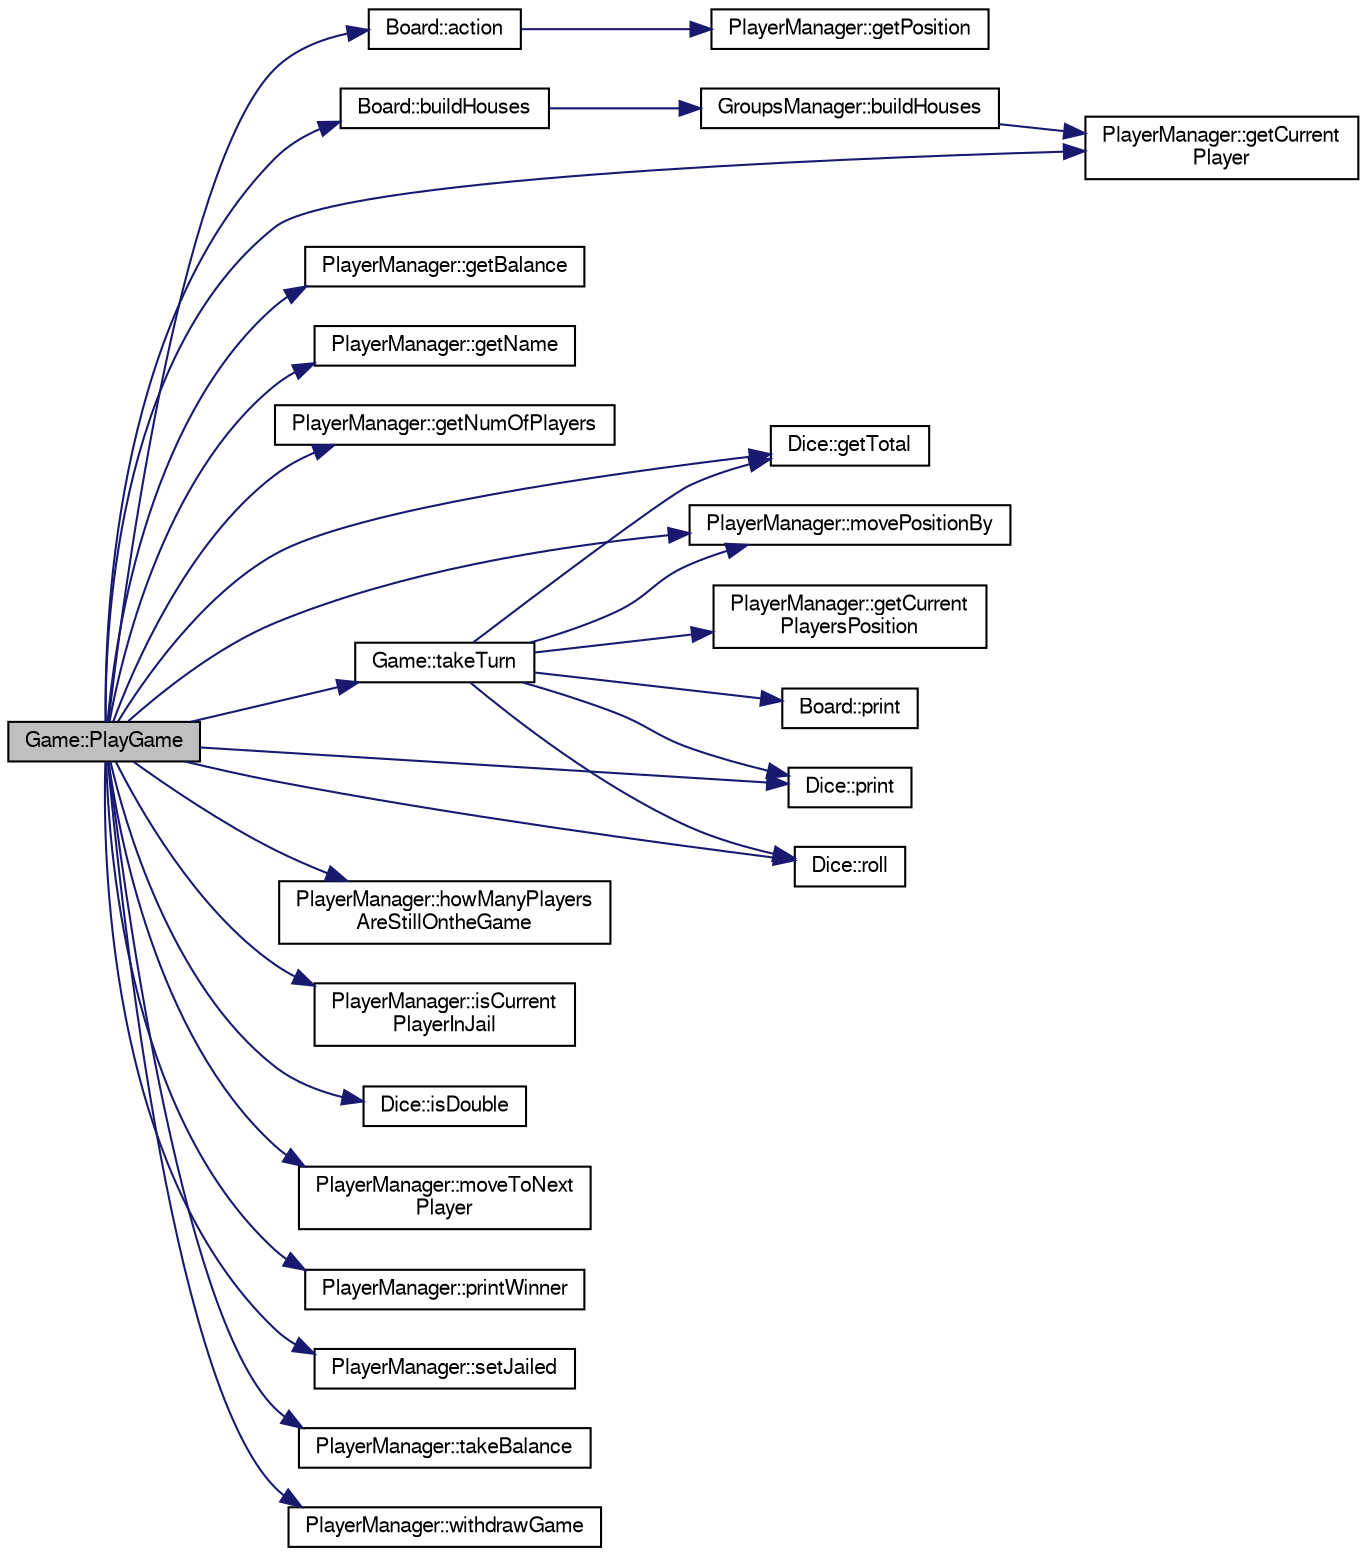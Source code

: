 digraph G
{
  edge [fontname="FreeSans",fontsize="10",labelfontname="FreeSans",labelfontsize="10"];
  node [fontname="FreeSans",fontsize="10",shape=record];
  rankdir="LR";
  Node1 [label="Game::PlayGame",height=0.2,width=0.4,color="black", fillcolor="grey75", style="filled" fontcolor="black"];
  Node1 -> Node2 [color="midnightblue",fontsize="10",style="solid",fontname="FreeSans"];
  Node2 [label="Board::action",height=0.2,width=0.4,color="black", fillcolor="white", style="filled",URL="$class_board.html#ad862bb6b139a52715a10d84adab7c6cb",tooltip="method that perfoms an action"];
  Node2 -> Node3 [color="midnightblue",fontsize="10",style="solid",fontname="FreeSans"];
  Node3 [label="PlayerManager::getPosition",height=0.2,width=0.4,color="black", fillcolor="white", style="filled",URL="$class_player_manager.html#a4e405cdb6dd7efa2e8b877f19cf2de3e",tooltip="method that returns the current position of the current Player"];
  Node1 -> Node4 [color="midnightblue",fontsize="10",style="solid",fontname="FreeSans"];
  Node4 [label="Board::buildHouses",height=0.2,width=0.4,color="black", fillcolor="white", style="filled",URL="$class_board.html#a03eedac4fa09df2fbba03b06d0b8b59e",tooltip="method that allows the current Player to buy houses"];
  Node4 -> Node5 [color="midnightblue",fontsize="10",style="solid",fontname="FreeSans"];
  Node5 [label="GroupsManager::buildHouses",height=0.2,width=0.4,color="black", fillcolor="white", style="filled",URL="$class_groups_manager.html#a9c162920f3db26b14ac67b1e40ad6f24",tooltip="method that builds houses to a group of properties"];
  Node5 -> Node6 [color="midnightblue",fontsize="10",style="solid",fontname="FreeSans"];
  Node6 [label="PlayerManager::getCurrent\lPlayer",height=0.2,width=0.4,color="black", fillcolor="white", style="filled",URL="$class_player_manager.html#ade663ed640fd13131a87beceb0bce17d",tooltip="method that returns the current player"];
  Node1 -> Node7 [color="midnightblue",fontsize="10",style="solid",fontname="FreeSans"];
  Node7 [label="PlayerManager::getBalance",height=0.2,width=0.4,color="black", fillcolor="white", style="filled",URL="$class_player_manager.html#aff93cc9c3d15cf82b80ff5b7ecf71f56",tooltip="method that returns the Balance of the Player"];
  Node1 -> Node6 [color="midnightblue",fontsize="10",style="solid",fontname="FreeSans"];
  Node1 -> Node8 [color="midnightblue",fontsize="10",style="solid",fontname="FreeSans"];
  Node8 [label="PlayerManager::getName",height=0.2,width=0.4,color="black", fillcolor="white", style="filled",URL="$class_player_manager.html#a2604043abc318ee6c9a26529ed31fcce",tooltip="method that returns the name of the current Player"];
  Node1 -> Node9 [color="midnightblue",fontsize="10",style="solid",fontname="FreeSans"];
  Node9 [label="PlayerManager::getNumOfPlayers",height=0.2,width=0.4,color="black", fillcolor="white", style="filled",URL="$class_player_manager.html#a7ca3684e9692e65458df3eda214ca464",tooltip="method that returns the number of Players"];
  Node1 -> Node10 [color="midnightblue",fontsize="10",style="solid",fontname="FreeSans"];
  Node10 [label="Dice::getTotal",height=0.2,width=0.4,color="black", fillcolor="white", style="filled",URL="$class_dice.html#a173409dc205e4661e2bcb3c927f1f5fd",tooltip="method that returns the total sum of the values of the dices"];
  Node1 -> Node11 [color="midnightblue",fontsize="10",style="solid",fontname="FreeSans"];
  Node11 [label="PlayerManager::howManyPlayers\lAreStillOntheGame",height=0.2,width=0.4,color="black", fillcolor="white", style="filled",URL="$class_player_manager.html#a5c137668ba1f361ca554e8f87ba2cd65",tooltip="method that returns number of players that are still on the game"];
  Node1 -> Node12 [color="midnightblue",fontsize="10",style="solid",fontname="FreeSans"];
  Node12 [label="PlayerManager::isCurrent\lPlayerInJail",height=0.2,width=0.4,color="black", fillcolor="white", style="filled",URL="$class_player_manager.html#a6231a269a8c2a1afea03b084ebd95701",tooltip="method tha returns true if current Player is in Jail"];
  Node1 -> Node13 [color="midnightblue",fontsize="10",style="solid",fontname="FreeSans"];
  Node13 [label="Dice::isDouble",height=0.2,width=0.4,color="black", fillcolor="white", style="filled",URL="$class_dice.html#a80a12e08344ffb34af8b9f95bf973be2",tooltip="returns true is the dices have the same number, otherwise false"];
  Node1 -> Node14 [color="midnightblue",fontsize="10",style="solid",fontname="FreeSans"];
  Node14 [label="PlayerManager::movePositionBy",height=0.2,width=0.4,color="black", fillcolor="white", style="filled",URL="$class_player_manager.html#acd5c7077ad8eadaf3e38e64c956a27e9",tooltip="method that moves the current player to a new position"];
  Node1 -> Node15 [color="midnightblue",fontsize="10",style="solid",fontname="FreeSans"];
  Node15 [label="PlayerManager::moveToNext\lPlayer",height=0.2,width=0.4,color="black", fillcolor="white", style="filled",URL="$class_player_manager.html#abe5ed99598803e402c858aad2ea0d1db",tooltip="method that changes the current player to the next player"];
  Node1 -> Node16 [color="midnightblue",fontsize="10",style="solid",fontname="FreeSans"];
  Node16 [label="Dice::print",height=0.2,width=0.4,color="black", fillcolor="white", style="filled",URL="$class_dice.html#acbc57f0818d9cf6c6aabe3abd6fc3c8b",tooltip="method that prints the values of the dices"];
  Node1 -> Node17 [color="midnightblue",fontsize="10",style="solid",fontname="FreeSans"];
  Node17 [label="PlayerManager::printWinner",height=0.2,width=0.4,color="black", fillcolor="white", style="filled",URL="$class_player_manager.html#a0e7945787c62cc7d0b3b3ce4ffc21eba",tooltip="method that prints all players that are still on the game starting with the person that owns mos..."];
  Node1 -> Node18 [color="midnightblue",fontsize="10",style="solid",fontname="FreeSans"];
  Node18 [label="Dice::roll",height=0.2,width=0.4,color="black", fillcolor="white", style="filled",URL="$class_dice.html#aaf8ada76382b5d7273617acb39a950cf",tooltip="roll the dices"];
  Node1 -> Node19 [color="midnightblue",fontsize="10",style="solid",fontname="FreeSans"];
  Node19 [label="PlayerManager::setJailed",height=0.2,width=0.4,color="black", fillcolor="white", style="filled",URL="$class_player_manager.html#a3909ff71baa75008995a90f5ce7f22c6",tooltip="method that sends the current player to jail"];
  Node1 -> Node20 [color="midnightblue",fontsize="10",style="solid",fontname="FreeSans"];
  Node20 [label="PlayerManager::takeBalance",height=0.2,width=0.4,color="black", fillcolor="white", style="filled",URL="$class_player_manager.html#acd9bbb63c6003cbfd4ef914752f3e17f",tooltip="takes an amount of money from the balance of the Player"];
  Node1 -> Node21 [color="midnightblue",fontsize="10",style="solid",fontname="FreeSans"];
  Node21 [label="Game::takeTurn",height=0.2,width=0.4,color="black", fillcolor="white", style="filled",URL="$class_game.html#a909eba8338d9aed7c03b5016a4345cd9",tooltip="method that takes a turn"];
  Node21 -> Node18 [color="midnightblue",fontsize="10",style="solid",fontname="FreeSans"];
  Node21 -> Node16 [color="midnightblue",fontsize="10",style="solid",fontname="FreeSans"];
  Node21 -> Node14 [color="midnightblue",fontsize="10",style="solid",fontname="FreeSans"];
  Node21 -> Node10 [color="midnightblue",fontsize="10",style="solid",fontname="FreeSans"];
  Node21 -> Node22 [color="midnightblue",fontsize="10",style="solid",fontname="FreeSans"];
  Node22 [label="Board::print",height=0.2,width=0.4,color="black", fillcolor="white", style="filled",URL="$class_board.html#a44c7bca1c10c053898c048dc4c13f0d5",tooltip="method that prints the board"];
  Node21 -> Node23 [color="midnightblue",fontsize="10",style="solid",fontname="FreeSans"];
  Node23 [label="PlayerManager::getCurrent\lPlayersPosition",height=0.2,width=0.4,color="black", fillcolor="white", style="filled",URL="$class_player_manager.html#a346fd599e1052e6796ec35adca5d0876",tooltip="method that returns the position on the board of the current player"];
  Node1 -> Node24 [color="midnightblue",fontsize="10",style="solid",fontname="FreeSans"];
  Node24 [label="PlayerManager::withdrawGame",height=0.2,width=0.4,color="black", fillcolor="white", style="filled",URL="$class_player_manager.html#a2662d0fde18eaa035413f9131fcdfbb1",tooltip="method that the current player quits the game"];
}
